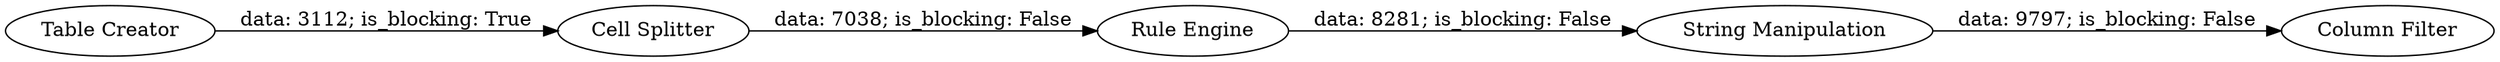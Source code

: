 digraph {
	"216826611364898217_2" [label="Cell Splitter"]
	"216826611364898217_3" [label="Rule Engine"]
	"216826611364898217_4" [label="String Manipulation"]
	"216826611364898217_5" [label="Column Filter"]
	"216826611364898217_1" [label="Table Creator"]
	"216826611364898217_1" -> "216826611364898217_2" [label="data: 3112; is_blocking: True"]
	"216826611364898217_2" -> "216826611364898217_3" [label="data: 7038; is_blocking: False"]
	"216826611364898217_3" -> "216826611364898217_4" [label="data: 8281; is_blocking: False"]
	"216826611364898217_4" -> "216826611364898217_5" [label="data: 9797; is_blocking: False"]
	rankdir=LR
}
